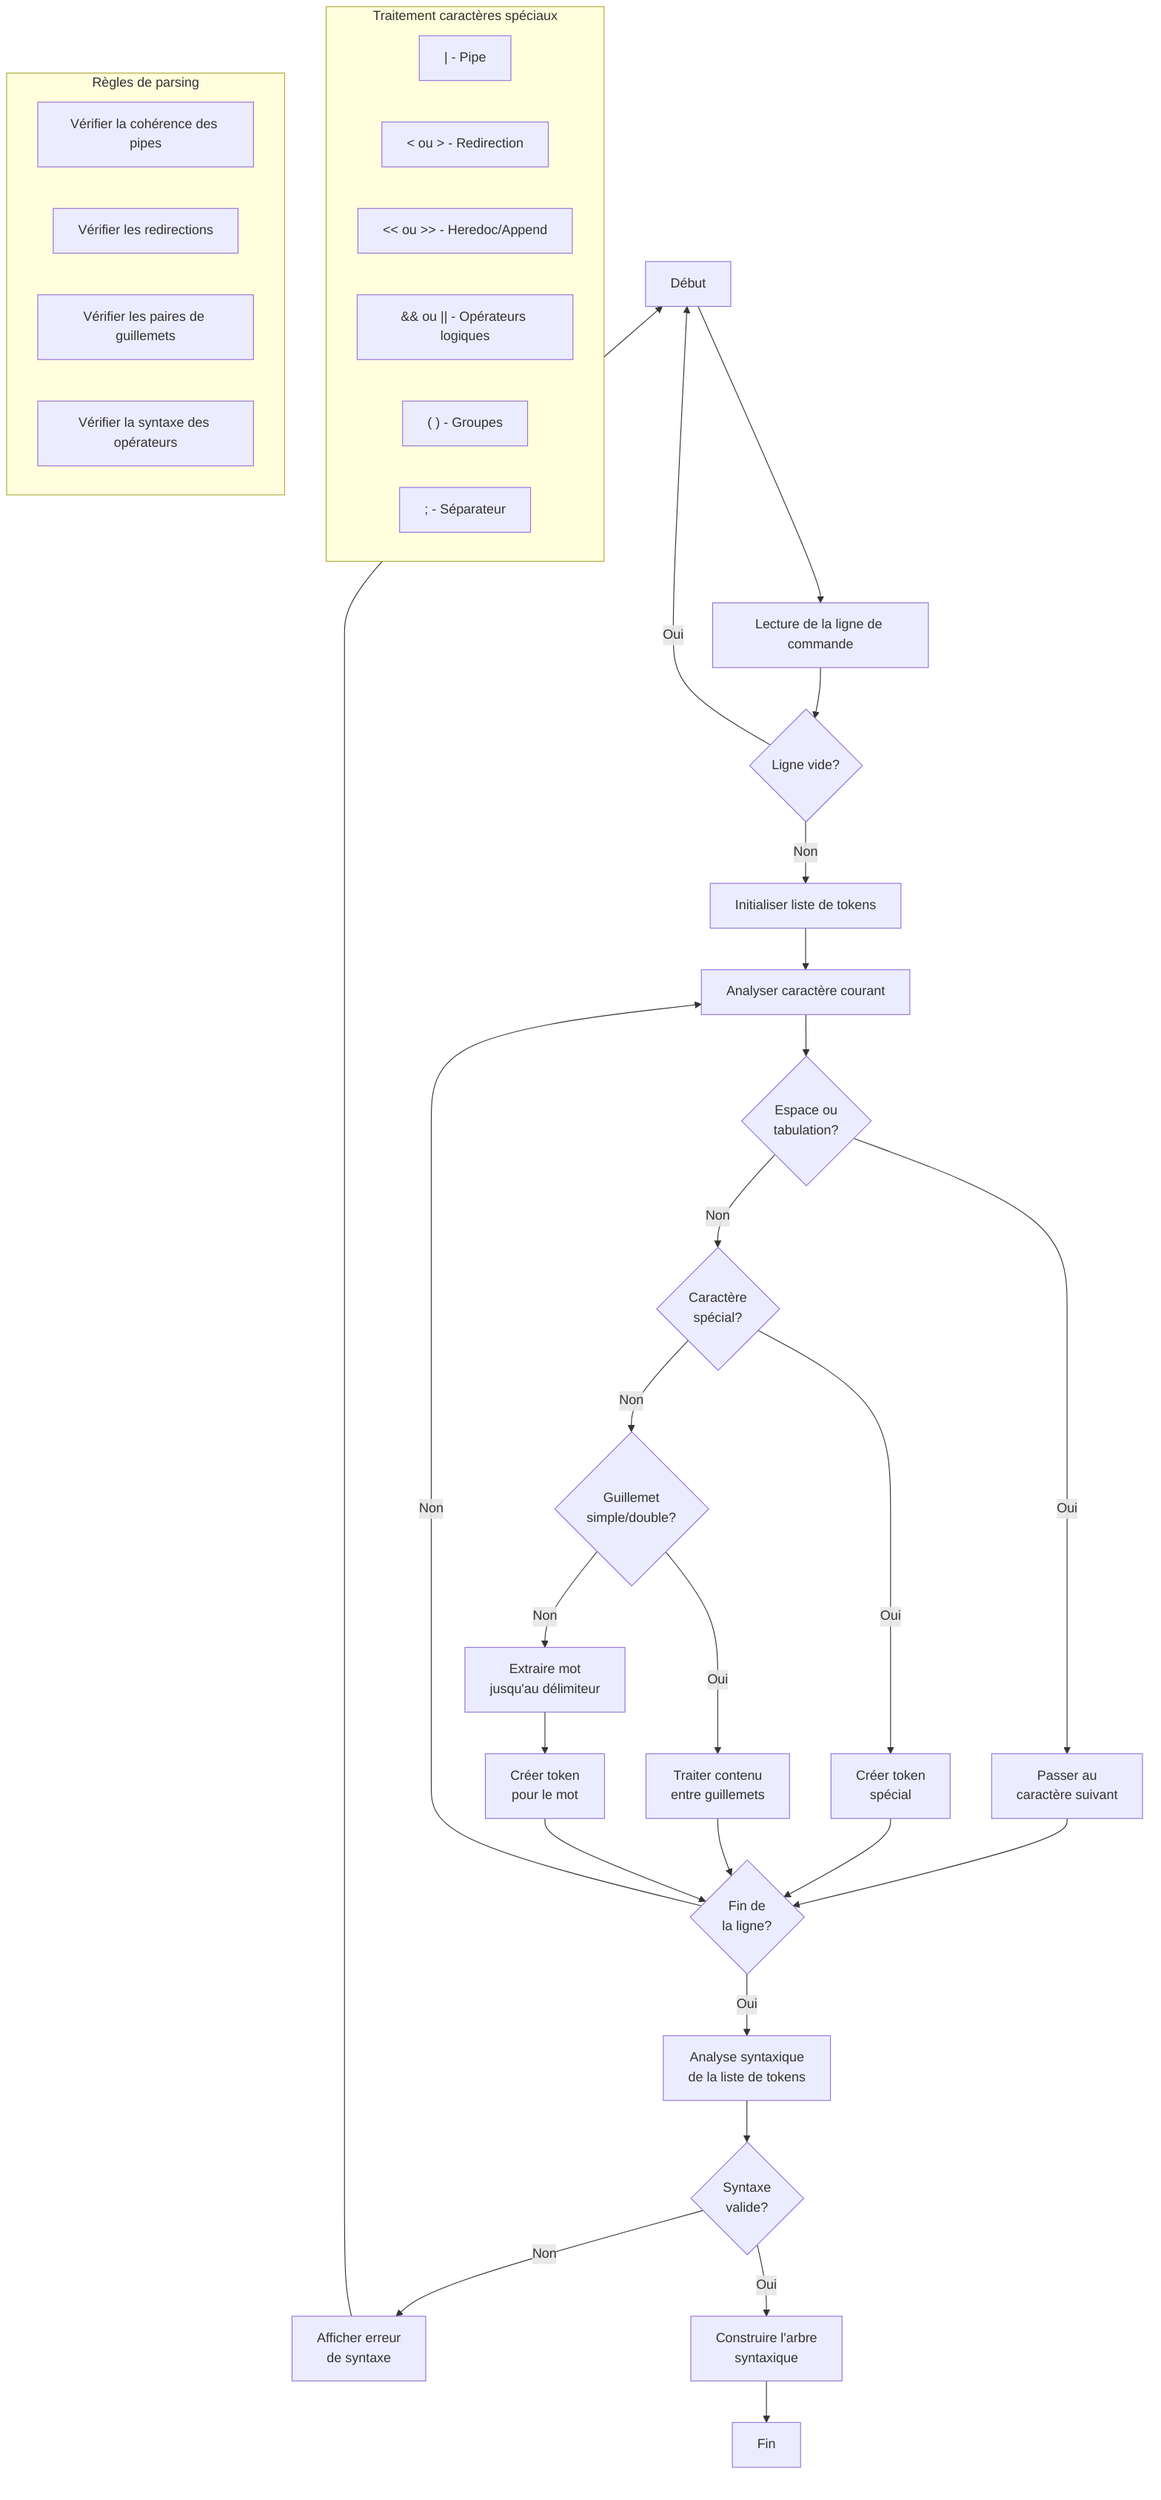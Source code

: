 flowchart TD
    A[Début] --> B[Lecture de la ligne de commande]
    B --> C{Ligne vide?}
    C -->|Oui| A
    C -->|Non| D[Initialiser liste de tokens]
    
    D --> E[Analyser caractère courant]
    
    E --> F{Espace ou\ntabulation?}
    F -->|Oui| G[Passer au\ncaractère suivant]
    G --> N
    
    F -->|Non| H{Caractère\nspécial?}
    H -->|Oui| I[Créer token\nspécial]
    I --> N
    
    H -->|Non| J{Guillemet\nsimple/double?}
    J -->|Oui| K[Traiter contenu\nentre guillemets]
    K --> N
    
    J -->|Non| L[Extraire mot\njusqu'au délimiteur]
    L --> M[Créer token\npour le mot]
    M --> N{Fin de\nla ligne?}
    
    N -->|Non| E
    N -->|Oui| O[Analyse syntaxique\nde la liste de tokens]
    
    O --> P{Syntaxe\nvalide?}
    P -->|Non| Q[Afficher erreur\nde syntaxe]
    Q --> A
    
    P -->|Oui| R[Construire l'arbre\nsyntaxique]
    R --> S[Fin]
    
    subgraph "Traitement caractères spéciaux"
        I1["|" - Pipe]
        I2["< ou >" - Redirection]
        I3["<< ou >>" - Heredoc/Append]
        I4["&& ou ||" - Opérateurs logiques]
        I5["( )" - Groupes]
        I6[";" - Séparateur]
    end
    
    subgraph "Règles de parsing"
        R1[Vérifier la cohérence des pipes]
        R2[Vérifier les redirections]
        R3[Vérifier les paires de guillemets]
        R4[Vérifier la syntaxe des opérateurs]
    end
